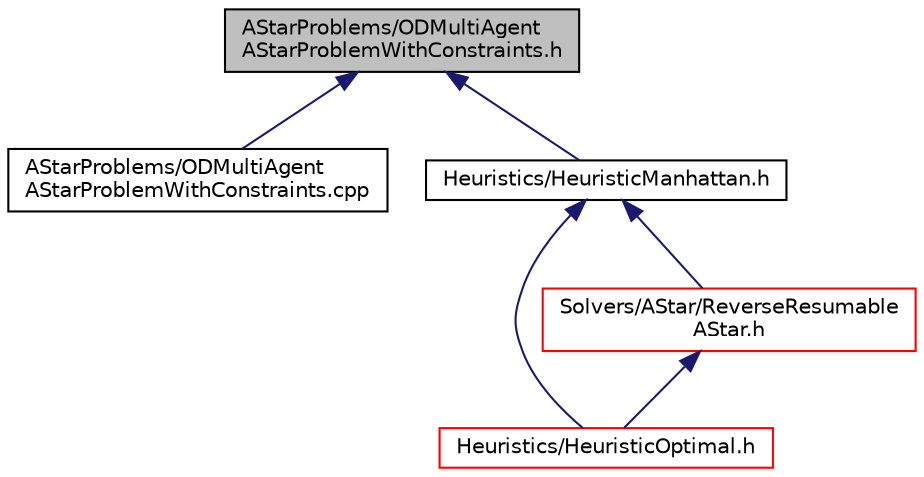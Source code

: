digraph "AStarProblems/ODMultiAgentAStarProblemWithConstraints.h"
{
 // INTERACTIVE_SVG=YES
 // LATEX_PDF_SIZE
  edge [fontname="Helvetica",fontsize="10",labelfontname="Helvetica",labelfontsize="10"];
  node [fontname="Helvetica",fontsize="10",shape=record];
  Node1 [label="AStarProblems/ODMultiAgent\lAStarProblemWithConstraints.h",height=0.2,width=0.4,color="black", fillcolor="grey75", style="filled", fontcolor="black",tooltip=" "];
  Node1 -> Node2 [dir="back",color="midnightblue",fontsize="10",style="solid",fontname="Helvetica"];
  Node2 [label="AStarProblems/ODMultiAgent\lAStarProblemWithConstraints.cpp",height=0.2,width=0.4,color="black", fillcolor="white", style="filled",URL="$ODMultiAgentAStarProblemWithConstraints_8cpp.html",tooltip=" "];
  Node1 -> Node3 [dir="back",color="midnightblue",fontsize="10",style="solid",fontname="Helvetica"];
  Node3 [label="Heuristics/HeuristicManhattan.h",height=0.2,width=0.4,color="black", fillcolor="white", style="filled",URL="$HeuristicManhattan_8h.html",tooltip=" "];
  Node3 -> Node4 [dir="back",color="midnightblue",fontsize="10",style="solid",fontname="Helvetica"];
  Node4 [label="Heuristics/HeuristicOptimal.h",height=0.2,width=0.4,color="red", fillcolor="white", style="filled",URL="$HeuristicOptimal_8h.html",tooltip=" "];
  Node3 -> Node14 [dir="back",color="midnightblue",fontsize="10",style="solid",fontname="Helvetica"];
  Node14 [label="Solvers/AStar/ReverseResumable\lAStar.h",height=0.2,width=0.4,color="red", fillcolor="white", style="filled",URL="$ReverseResumableAStar_8h.html",tooltip=" "];
  Node14 -> Node4 [dir="back",color="midnightblue",fontsize="10",style="solid",fontname="Helvetica"];
}
